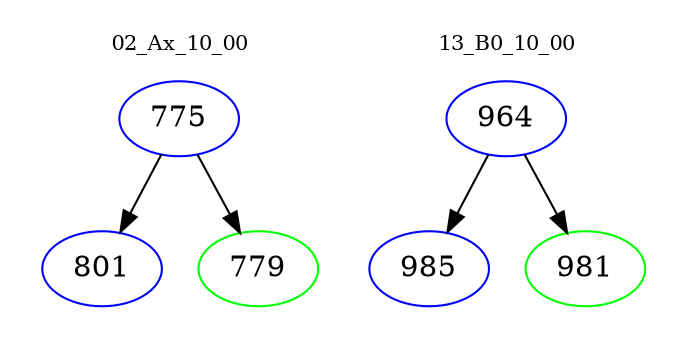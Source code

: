 digraph{
subgraph cluster_0 {
color = white
label = "02_Ax_10_00";
fontsize=10;
T0_775 [label="775", color="blue"]
T0_775 -> T0_801 [color="black"]
T0_801 [label="801", color="blue"]
T0_775 -> T0_779 [color="black"]
T0_779 [label="779", color="green"]
}
subgraph cluster_1 {
color = white
label = "13_B0_10_00";
fontsize=10;
T1_964 [label="964", color="blue"]
T1_964 -> T1_985 [color="black"]
T1_985 [label="985", color="blue"]
T1_964 -> T1_981 [color="black"]
T1_981 [label="981", color="green"]
}
}
